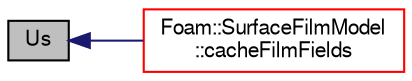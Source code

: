 digraph "Us"
{
  bgcolor="transparent";
  edge [fontname="FreeSans",fontsize="10",labelfontname="FreeSans",labelfontsize="10"];
  node [fontname="FreeSans",fontsize="10",shape=record];
  rankdir="LR";
  Node1 [label="Us",height=0.2,width=0.4,color="black", fillcolor="grey75", style="filled" fontcolor="black"];
  Node1 -> Node2 [dir="back",color="midnightblue",fontsize="10",style="solid",fontname="FreeSans"];
  Node2 [label="Foam::SurfaceFilmModel\l::cacheFilmFields",height=0.2,width=0.4,color="red",URL="$a02410.html#a7b1f5e291b5fcc2c999e62871d73d418",tooltip="Cache the film fields in preparation for injection. "];
}
